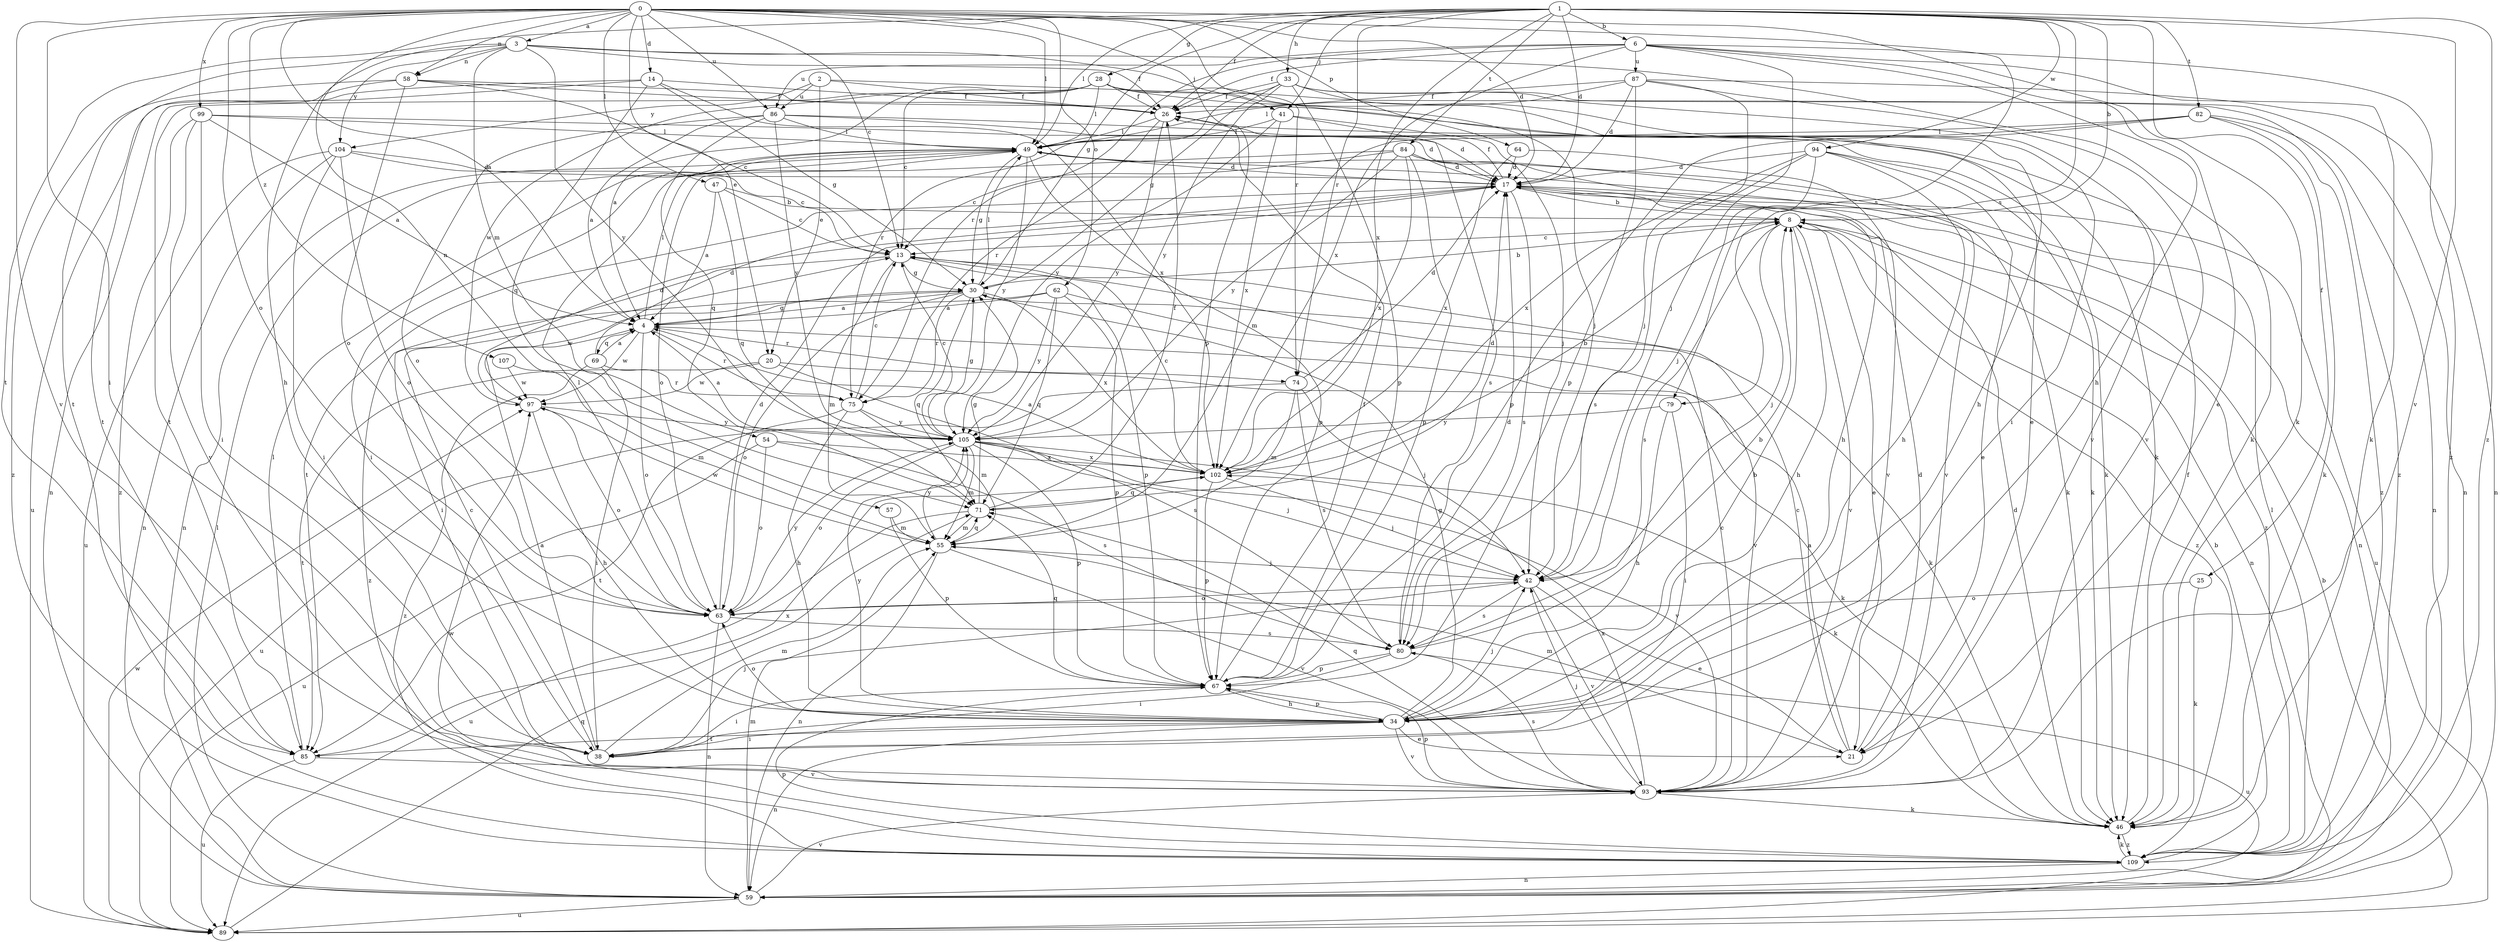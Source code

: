 strict digraph  {
0;
1;
2;
3;
4;
6;
8;
13;
14;
17;
20;
21;
25;
26;
28;
30;
33;
34;
38;
41;
42;
46;
47;
49;
54;
55;
57;
58;
59;
62;
63;
64;
67;
69;
71;
74;
75;
79;
80;
82;
84;
85;
86;
87;
89;
93;
94;
97;
99;
102;
104;
105;
107;
109;
0 -> 3  [label=a];
0 -> 4  [label=a];
0 -> 13  [label=c];
0 -> 14  [label=d];
0 -> 17  [label=d];
0 -> 20  [label=e];
0 -> 38  [label=i];
0 -> 46  [label=k];
0 -> 47  [label=l];
0 -> 49  [label=l];
0 -> 57  [label=n];
0 -> 58  [label=n];
0 -> 62  [label=o];
0 -> 63  [label=o];
0 -> 64  [label=p];
0 -> 67  [label=p];
0 -> 74  [label=r];
0 -> 79  [label=s];
0 -> 86  [label=u];
0 -> 93  [label=v];
0 -> 99  [label=x];
0 -> 107  [label=z];
1 -> 6  [label=b];
1 -> 8  [label=b];
1 -> 17  [label=d];
1 -> 25  [label=f];
1 -> 26  [label=f];
1 -> 28  [label=g];
1 -> 30  [label=g];
1 -> 33  [label=h];
1 -> 41  [label=j];
1 -> 49  [label=l];
1 -> 74  [label=r];
1 -> 79  [label=s];
1 -> 82  [label=t];
1 -> 84  [label=t];
1 -> 85  [label=t];
1 -> 93  [label=v];
1 -> 94  [label=w];
1 -> 102  [label=x];
1 -> 109  [label=z];
2 -> 20  [label=e];
2 -> 21  [label=e];
2 -> 26  [label=f];
2 -> 86  [label=u];
2 -> 104  [label=y];
3 -> 26  [label=f];
3 -> 34  [label=h];
3 -> 41  [label=j];
3 -> 46  [label=k];
3 -> 54  [label=m];
3 -> 58  [label=n];
3 -> 85  [label=t];
3 -> 104  [label=y];
3 -> 105  [label=y];
4 -> 30  [label=g];
4 -> 49  [label=l];
4 -> 63  [label=o];
4 -> 69  [label=q];
4 -> 74  [label=r];
4 -> 75  [label=r];
4 -> 97  [label=w];
6 -> 21  [label=e];
6 -> 26  [label=f];
6 -> 34  [label=h];
6 -> 42  [label=j];
6 -> 46  [label=k];
6 -> 75  [label=r];
6 -> 86  [label=u];
6 -> 87  [label=u];
6 -> 102  [label=x];
6 -> 109  [label=z];
8 -> 13  [label=c];
8 -> 21  [label=e];
8 -> 34  [label=h];
8 -> 42  [label=j];
8 -> 59  [label=n];
8 -> 80  [label=s];
8 -> 93  [label=v];
8 -> 109  [label=z];
13 -> 30  [label=g];
13 -> 38  [label=i];
13 -> 55  [label=m];
13 -> 67  [label=p];
14 -> 26  [label=f];
14 -> 30  [label=g];
14 -> 59  [label=n];
14 -> 71  [label=q];
14 -> 89  [label=u];
14 -> 102  [label=x];
17 -> 8  [label=b];
17 -> 26  [label=f];
17 -> 59  [label=n];
17 -> 80  [label=s];
17 -> 85  [label=t];
17 -> 89  [label=u];
17 -> 109  [label=z];
20 -> 46  [label=k];
20 -> 80  [label=s];
20 -> 85  [label=t];
20 -> 97  [label=w];
21 -> 4  [label=a];
21 -> 13  [label=c];
21 -> 17  [label=d];
21 -> 55  [label=m];
25 -> 46  [label=k];
25 -> 63  [label=o];
26 -> 49  [label=l];
26 -> 75  [label=r];
26 -> 105  [label=y];
28 -> 4  [label=a];
28 -> 13  [label=c];
28 -> 26  [label=f];
28 -> 34  [label=h];
28 -> 42  [label=j];
28 -> 49  [label=l];
28 -> 85  [label=t];
28 -> 97  [label=w];
28 -> 109  [label=z];
30 -> 4  [label=a];
30 -> 8  [label=b];
30 -> 46  [label=k];
30 -> 49  [label=l];
30 -> 63  [label=o];
30 -> 71  [label=q];
30 -> 75  [label=r];
30 -> 97  [label=w];
30 -> 102  [label=x];
33 -> 26  [label=f];
33 -> 30  [label=g];
33 -> 38  [label=i];
33 -> 59  [label=n];
33 -> 67  [label=p];
33 -> 75  [label=r];
33 -> 93  [label=v];
33 -> 105  [label=y];
34 -> 8  [label=b];
34 -> 21  [label=e];
34 -> 30  [label=g];
34 -> 38  [label=i];
34 -> 42  [label=j];
34 -> 59  [label=n];
34 -> 63  [label=o];
34 -> 67  [label=p];
34 -> 85  [label=t];
34 -> 93  [label=v];
34 -> 105  [label=y];
38 -> 4  [label=a];
38 -> 13  [label=c];
38 -> 42  [label=j];
38 -> 55  [label=m];
41 -> 42  [label=j];
41 -> 49  [label=l];
41 -> 80  [label=s];
41 -> 102  [label=x];
41 -> 105  [label=y];
42 -> 21  [label=e];
42 -> 63  [label=o];
42 -> 80  [label=s];
42 -> 93  [label=v];
46 -> 17  [label=d];
46 -> 26  [label=f];
46 -> 109  [label=z];
47 -> 4  [label=a];
47 -> 8  [label=b];
47 -> 13  [label=c];
47 -> 71  [label=q];
49 -> 17  [label=d];
49 -> 30  [label=g];
49 -> 38  [label=i];
49 -> 46  [label=k];
49 -> 59  [label=n];
49 -> 67  [label=p];
49 -> 105  [label=y];
54 -> 63  [label=o];
54 -> 80  [label=s];
54 -> 89  [label=u];
54 -> 102  [label=x];
55 -> 42  [label=j];
55 -> 59  [label=n];
55 -> 71  [label=q];
55 -> 93  [label=v];
55 -> 97  [label=w];
55 -> 105  [label=y];
57 -> 55  [label=m];
57 -> 67  [label=p];
58 -> 13  [label=c];
58 -> 26  [label=f];
58 -> 46  [label=k];
58 -> 63  [label=o];
58 -> 85  [label=t];
58 -> 109  [label=z];
59 -> 49  [label=l];
59 -> 55  [label=m];
59 -> 89  [label=u];
59 -> 93  [label=v];
62 -> 4  [label=a];
62 -> 67  [label=p];
62 -> 71  [label=q];
62 -> 93  [label=v];
62 -> 105  [label=y];
62 -> 109  [label=z];
63 -> 17  [label=d];
63 -> 49  [label=l];
63 -> 59  [label=n];
63 -> 80  [label=s];
63 -> 105  [label=y];
64 -> 17  [label=d];
64 -> 93  [label=v];
64 -> 102  [label=x];
67 -> 26  [label=f];
67 -> 34  [label=h];
67 -> 38  [label=i];
67 -> 71  [label=q];
69 -> 4  [label=a];
69 -> 17  [label=d];
69 -> 38  [label=i];
69 -> 75  [label=r];
69 -> 109  [label=z];
71 -> 17  [label=d];
71 -> 26  [label=f];
71 -> 30  [label=g];
71 -> 55  [label=m];
71 -> 89  [label=u];
74 -> 17  [label=d];
74 -> 42  [label=j];
74 -> 55  [label=m];
74 -> 80  [label=s];
74 -> 89  [label=u];
75 -> 13  [label=c];
75 -> 34  [label=h];
75 -> 55  [label=m];
75 -> 85  [label=t];
75 -> 105  [label=y];
79 -> 34  [label=h];
79 -> 38  [label=i];
79 -> 105  [label=y];
80 -> 8  [label=b];
80 -> 17  [label=d];
80 -> 38  [label=i];
80 -> 67  [label=p];
80 -> 89  [label=u];
82 -> 46  [label=k];
82 -> 49  [label=l];
82 -> 55  [label=m];
82 -> 59  [label=n];
82 -> 67  [label=p];
82 -> 109  [label=z];
84 -> 13  [label=c];
84 -> 17  [label=d];
84 -> 34  [label=h];
84 -> 63  [label=o];
84 -> 67  [label=p];
84 -> 93  [label=v];
84 -> 102  [label=x];
84 -> 105  [label=y];
85 -> 49  [label=l];
85 -> 89  [label=u];
85 -> 93  [label=v];
85 -> 102  [label=x];
86 -> 4  [label=a];
86 -> 17  [label=d];
86 -> 46  [label=k];
86 -> 49  [label=l];
86 -> 63  [label=o];
86 -> 71  [label=q];
86 -> 105  [label=y];
87 -> 17  [label=d];
87 -> 26  [label=f];
87 -> 42  [label=j];
87 -> 49  [label=l];
87 -> 59  [label=n];
87 -> 67  [label=p];
87 -> 93  [label=v];
89 -> 8  [label=b];
89 -> 71  [label=q];
89 -> 97  [label=w];
93 -> 13  [label=c];
93 -> 42  [label=j];
93 -> 46  [label=k];
93 -> 67  [label=p];
93 -> 71  [label=q];
93 -> 80  [label=s];
93 -> 102  [label=x];
94 -> 17  [label=d];
94 -> 21  [label=e];
94 -> 34  [label=h];
94 -> 42  [label=j];
94 -> 46  [label=k];
94 -> 80  [label=s];
94 -> 102  [label=x];
97 -> 17  [label=d];
97 -> 34  [label=h];
97 -> 63  [label=o];
97 -> 105  [label=y];
99 -> 4  [label=a];
99 -> 17  [label=d];
99 -> 38  [label=i];
99 -> 49  [label=l];
99 -> 93  [label=v];
99 -> 109  [label=z];
102 -> 4  [label=a];
102 -> 8  [label=b];
102 -> 13  [label=c];
102 -> 42  [label=j];
102 -> 67  [label=p];
102 -> 71  [label=q];
104 -> 13  [label=c];
104 -> 17  [label=d];
104 -> 38  [label=i];
104 -> 59  [label=n];
104 -> 63  [label=o];
104 -> 89  [label=u];
105 -> 4  [label=a];
105 -> 13  [label=c];
105 -> 30  [label=g];
105 -> 42  [label=j];
105 -> 46  [label=k];
105 -> 55  [label=m];
105 -> 63  [label=o];
105 -> 67  [label=p];
105 -> 93  [label=v];
105 -> 102  [label=x];
107 -> 55  [label=m];
107 -> 97  [label=w];
109 -> 8  [label=b];
109 -> 46  [label=k];
109 -> 49  [label=l];
109 -> 59  [label=n];
109 -> 67  [label=p];
109 -> 97  [label=w];
}
